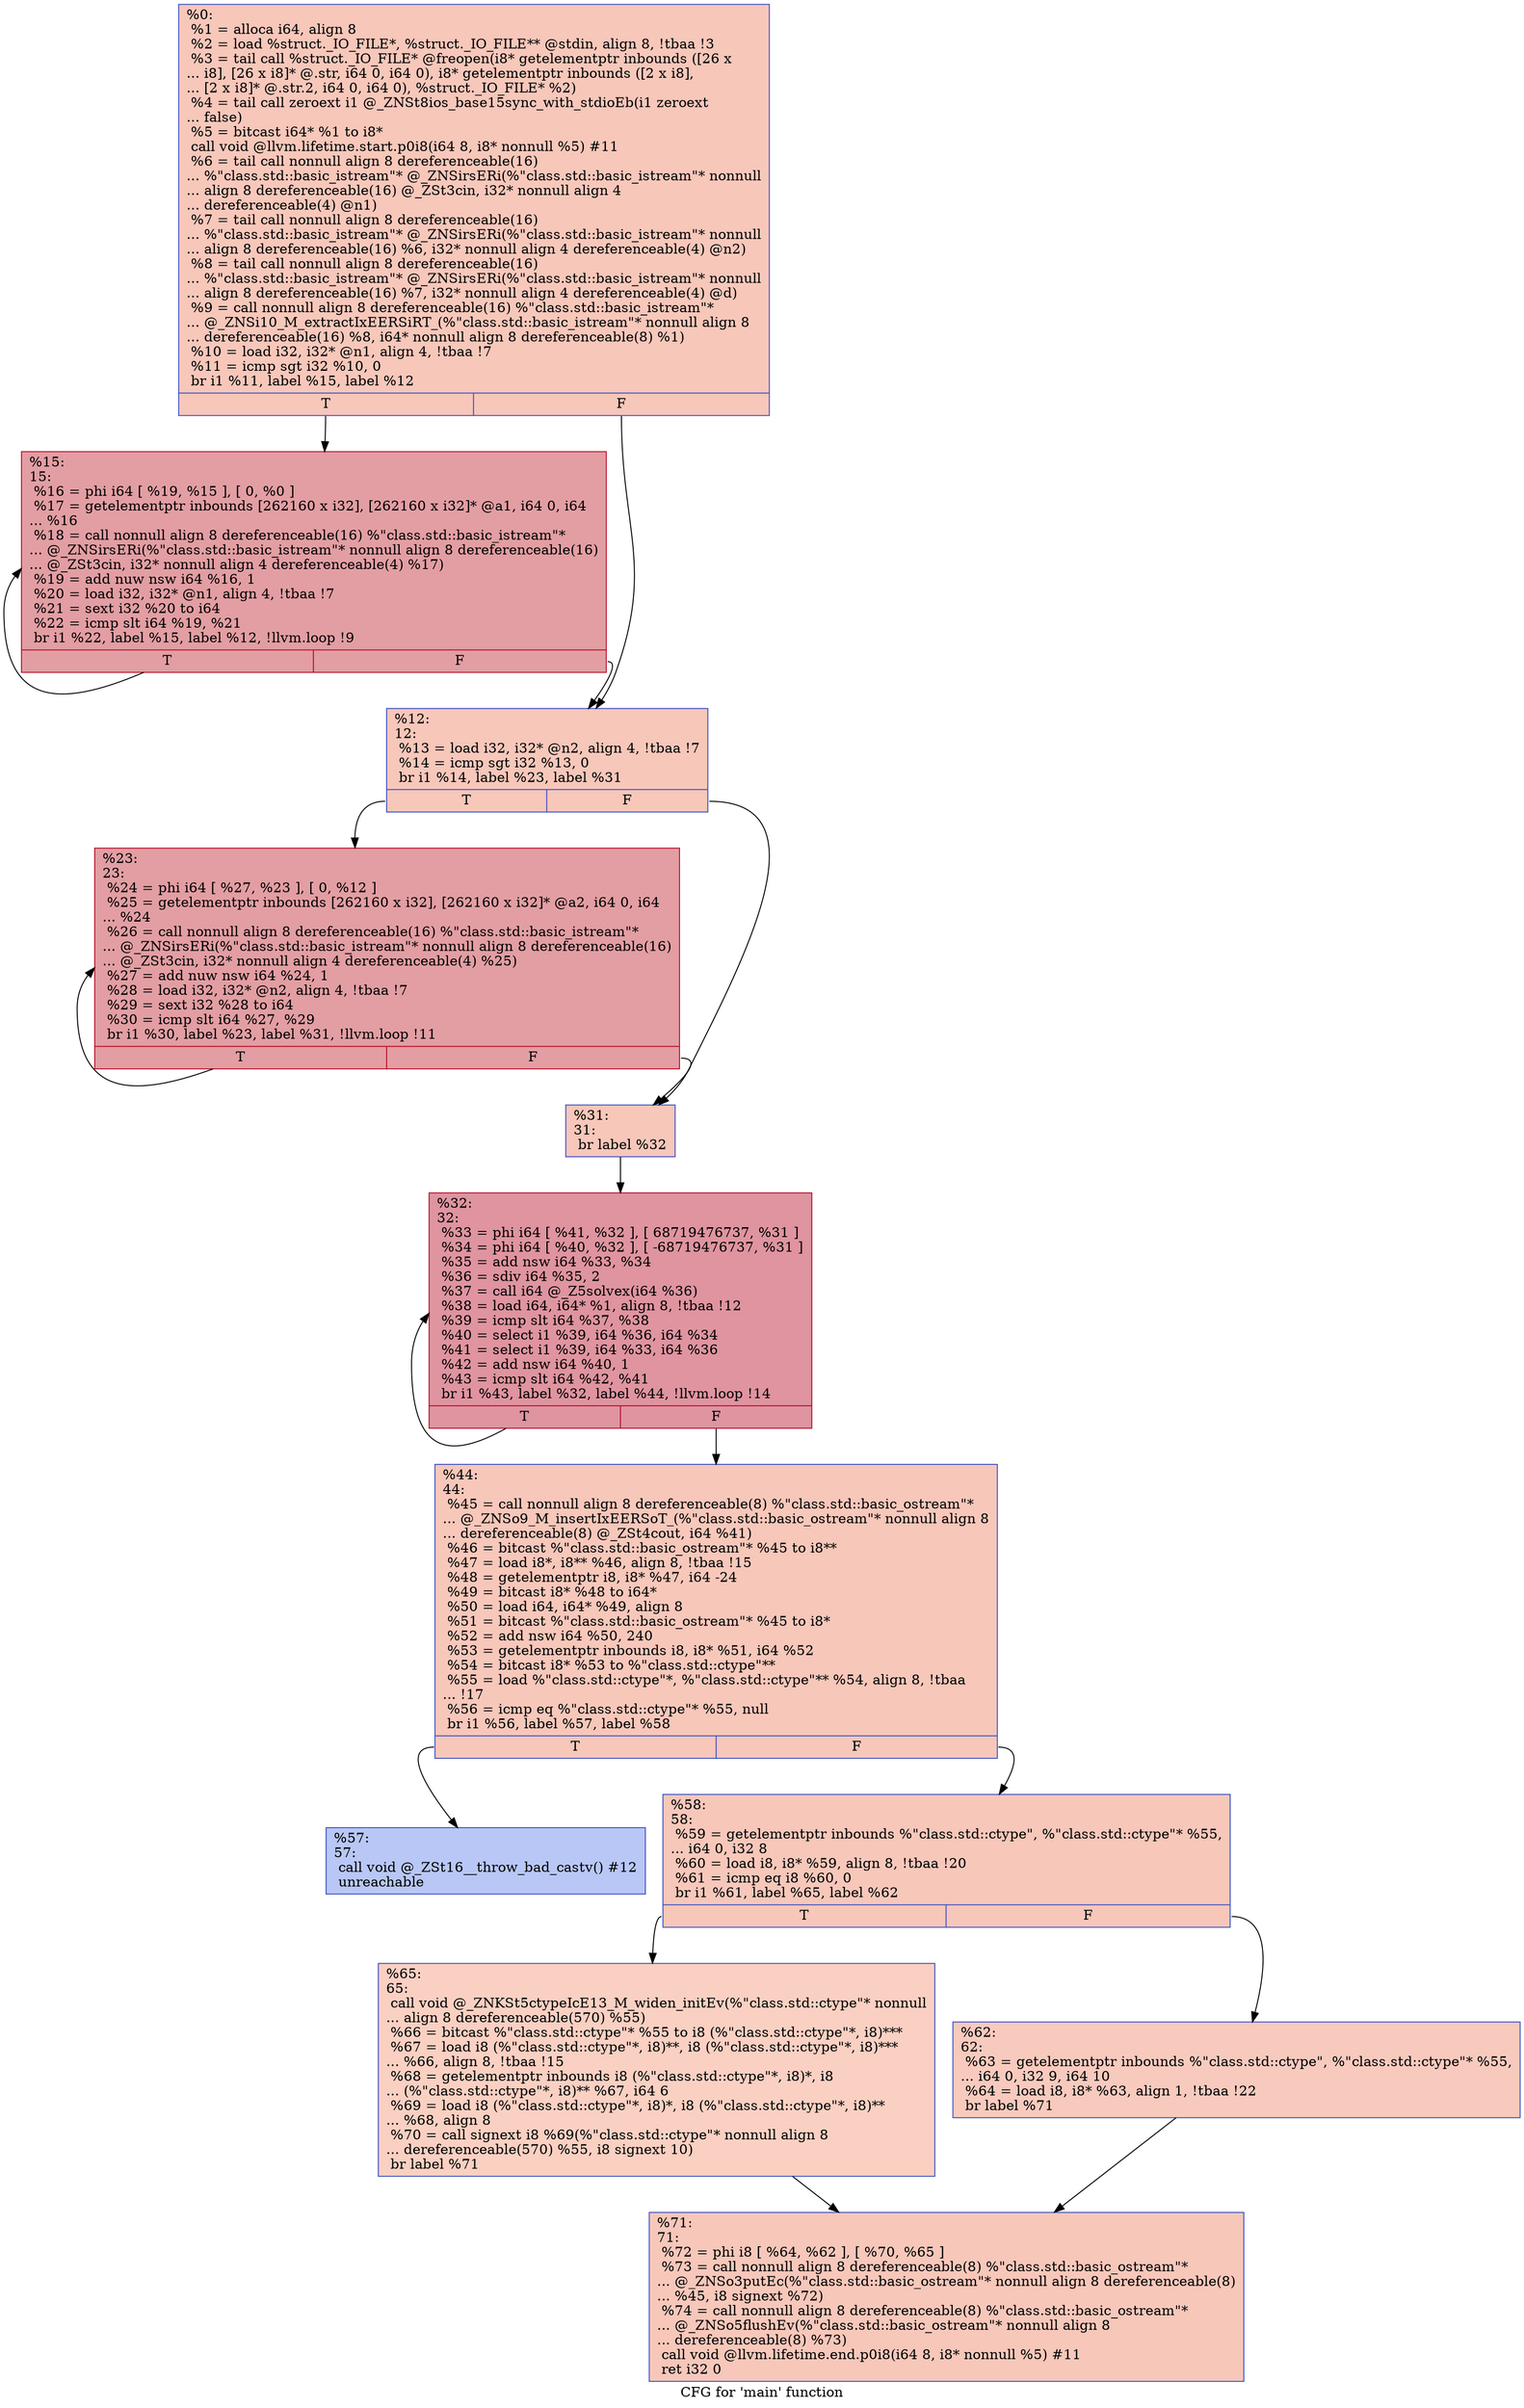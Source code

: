 digraph "CFG for 'main' function" {
	label="CFG for 'main' function";

	Node0x564e4b5ec160 [shape=record,color="#3d50c3ff", style=filled, fillcolor="#ec7f6370",label="{%0:\l  %1 = alloca i64, align 8\l  %2 = load %struct._IO_FILE*, %struct._IO_FILE** @stdin, align 8, !tbaa !3\l  %3 = tail call %struct._IO_FILE* @freopen(i8* getelementptr inbounds ([26 x\l... i8], [26 x i8]* @.str, i64 0, i64 0), i8* getelementptr inbounds ([2 x i8],\l... [2 x i8]* @.str.2, i64 0, i64 0), %struct._IO_FILE* %2)\l  %4 = tail call zeroext i1 @_ZNSt8ios_base15sync_with_stdioEb(i1 zeroext\l... false)\l  %5 = bitcast i64* %1 to i8*\l  call void @llvm.lifetime.start.p0i8(i64 8, i8* nonnull %5) #11\l  %6 = tail call nonnull align 8 dereferenceable(16)\l... %\"class.std::basic_istream\"* @_ZNSirsERi(%\"class.std::basic_istream\"* nonnull\l... align 8 dereferenceable(16) @_ZSt3cin, i32* nonnull align 4\l... dereferenceable(4) @n1)\l  %7 = tail call nonnull align 8 dereferenceable(16)\l... %\"class.std::basic_istream\"* @_ZNSirsERi(%\"class.std::basic_istream\"* nonnull\l... align 8 dereferenceable(16) %6, i32* nonnull align 4 dereferenceable(4) @n2)\l  %8 = tail call nonnull align 8 dereferenceable(16)\l... %\"class.std::basic_istream\"* @_ZNSirsERi(%\"class.std::basic_istream\"* nonnull\l... align 8 dereferenceable(16) %7, i32* nonnull align 4 dereferenceable(4) @d)\l  %9 = call nonnull align 8 dereferenceable(16) %\"class.std::basic_istream\"*\l... @_ZNSi10_M_extractIxEERSiRT_(%\"class.std::basic_istream\"* nonnull align 8\l... dereferenceable(16) %8, i64* nonnull align 8 dereferenceable(8) %1)\l  %10 = load i32, i32* @n1, align 4, !tbaa !7\l  %11 = icmp sgt i32 %10, 0\l  br i1 %11, label %15, label %12\l|{<s0>T|<s1>F}}"];
	Node0x564e4b5ec160:s0 -> Node0x564e4b5f2760;
	Node0x564e4b5ec160:s1 -> Node0x564e4b5f27b0;
	Node0x564e4b5f27b0 [shape=record,color="#3d50c3ff", style=filled, fillcolor="#ec7f6370",label="{%12:\l12:                                               \l  %13 = load i32, i32* @n2, align 4, !tbaa !7\l  %14 = icmp sgt i32 %13, 0\l  br i1 %14, label %23, label %31\l|{<s0>T|<s1>F}}"];
	Node0x564e4b5f27b0:s0 -> Node0x564e4b5f29f0;
	Node0x564e4b5f27b0:s1 -> Node0x564e4b5f2a40;
	Node0x564e4b5f2760 [shape=record,color="#b70d28ff", style=filled, fillcolor="#be242e70",label="{%15:\l15:                                               \l  %16 = phi i64 [ %19, %15 ], [ 0, %0 ]\l  %17 = getelementptr inbounds [262160 x i32], [262160 x i32]* @a1, i64 0, i64\l... %16\l  %18 = call nonnull align 8 dereferenceable(16) %\"class.std::basic_istream\"*\l... @_ZNSirsERi(%\"class.std::basic_istream\"* nonnull align 8 dereferenceable(16)\l... @_ZSt3cin, i32* nonnull align 4 dereferenceable(4) %17)\l  %19 = add nuw nsw i64 %16, 1\l  %20 = load i32, i32* @n1, align 4, !tbaa !7\l  %21 = sext i32 %20 to i64\l  %22 = icmp slt i64 %19, %21\l  br i1 %22, label %15, label %12, !llvm.loop !9\l|{<s0>T|<s1>F}}"];
	Node0x564e4b5f2760:s0 -> Node0x564e4b5f2760;
	Node0x564e4b5f2760:s1 -> Node0x564e4b5f27b0;
	Node0x564e4b5f29f0 [shape=record,color="#b70d28ff", style=filled, fillcolor="#be242e70",label="{%23:\l23:                                               \l  %24 = phi i64 [ %27, %23 ], [ 0, %12 ]\l  %25 = getelementptr inbounds [262160 x i32], [262160 x i32]* @a2, i64 0, i64\l... %24\l  %26 = call nonnull align 8 dereferenceable(16) %\"class.std::basic_istream\"*\l... @_ZNSirsERi(%\"class.std::basic_istream\"* nonnull align 8 dereferenceable(16)\l... @_ZSt3cin, i32* nonnull align 4 dereferenceable(4) %25)\l  %27 = add nuw nsw i64 %24, 1\l  %28 = load i32, i32* @n2, align 4, !tbaa !7\l  %29 = sext i32 %28 to i64\l  %30 = icmp slt i64 %27, %29\l  br i1 %30, label %23, label %31, !llvm.loop !11\l|{<s0>T|<s1>F}}"];
	Node0x564e4b5f29f0:s0 -> Node0x564e4b5f29f0;
	Node0x564e4b5f29f0:s1 -> Node0x564e4b5f2a40;
	Node0x564e4b5f2a40 [shape=record,color="#3d50c3ff", style=filled, fillcolor="#ec7f6370",label="{%31:\l31:                                               \l  br label %32\l}"];
	Node0x564e4b5f2a40 -> Node0x564e4b5f36d0;
	Node0x564e4b5f36d0 [shape=record,color="#b70d28ff", style=filled, fillcolor="#b70d2870",label="{%32:\l32:                                               \l  %33 = phi i64 [ %41, %32 ], [ 68719476737, %31 ]\l  %34 = phi i64 [ %40, %32 ], [ -68719476737, %31 ]\l  %35 = add nsw i64 %33, %34\l  %36 = sdiv i64 %35, 2\l  %37 = call i64 @_Z5solvex(i64 %36)\l  %38 = load i64, i64* %1, align 8, !tbaa !12\l  %39 = icmp slt i64 %37, %38\l  %40 = select i1 %39, i64 %36, i64 %34\l  %41 = select i1 %39, i64 %33, i64 %36\l  %42 = add nsw i64 %40, 1\l  %43 = icmp slt i64 %42, %41\l  br i1 %43, label %32, label %44, !llvm.loop !14\l|{<s0>T|<s1>F}}"];
	Node0x564e4b5f36d0:s0 -> Node0x564e4b5f36d0;
	Node0x564e4b5f36d0:s1 -> Node0x564e4b5f4080;
	Node0x564e4b5f4080 [shape=record,color="#3d50c3ff", style=filled, fillcolor="#ec7f6370",label="{%44:\l44:                                               \l  %45 = call nonnull align 8 dereferenceable(8) %\"class.std::basic_ostream\"*\l... @_ZNSo9_M_insertIxEERSoT_(%\"class.std::basic_ostream\"* nonnull align 8\l... dereferenceable(8) @_ZSt4cout, i64 %41)\l  %46 = bitcast %\"class.std::basic_ostream\"* %45 to i8**\l  %47 = load i8*, i8** %46, align 8, !tbaa !15\l  %48 = getelementptr i8, i8* %47, i64 -24\l  %49 = bitcast i8* %48 to i64*\l  %50 = load i64, i64* %49, align 8\l  %51 = bitcast %\"class.std::basic_ostream\"* %45 to i8*\l  %52 = add nsw i64 %50, 240\l  %53 = getelementptr inbounds i8, i8* %51, i64 %52\l  %54 = bitcast i8* %53 to %\"class.std::ctype\"**\l  %55 = load %\"class.std::ctype\"*, %\"class.std::ctype\"** %54, align 8, !tbaa\l... !17\l  %56 = icmp eq %\"class.std::ctype\"* %55, null\l  br i1 %56, label %57, label %58\l|{<s0>T|<s1>F}}"];
	Node0x564e4b5f4080:s0 -> Node0x564e4b5e2730;
	Node0x564e4b5f4080:s1 -> Node0x564e4b5e27c0;
	Node0x564e4b5e2730 [shape=record,color="#3d50c3ff", style=filled, fillcolor="#5f7fe870",label="{%57:\l57:                                               \l  call void @_ZSt16__throw_bad_castv() #12\l  unreachable\l}"];
	Node0x564e4b5e27c0 [shape=record,color="#3d50c3ff", style=filled, fillcolor="#ec7f6370",label="{%58:\l58:                                               \l  %59 = getelementptr inbounds %\"class.std::ctype\", %\"class.std::ctype\"* %55,\l... i64 0, i32 8\l  %60 = load i8, i8* %59, align 8, !tbaa !20\l  %61 = icmp eq i8 %60, 0\l  br i1 %61, label %65, label %62\l|{<s0>T|<s1>F}}"];
	Node0x564e4b5e27c0:s0 -> Node0x564e4b5f5d30;
	Node0x564e4b5e27c0:s1 -> Node0x564e4b5f5dc0;
	Node0x564e4b5f5dc0 [shape=record,color="#3d50c3ff", style=filled, fillcolor="#ef886b70",label="{%62:\l62:                                               \l  %63 = getelementptr inbounds %\"class.std::ctype\", %\"class.std::ctype\"* %55,\l... i64 0, i32 9, i64 10\l  %64 = load i8, i8* %63, align 1, !tbaa !22\l  br label %71\l}"];
	Node0x564e4b5f5dc0 -> Node0x564e4b5f60b0;
	Node0x564e4b5f5d30 [shape=record,color="#3d50c3ff", style=filled, fillcolor="#f3947570",label="{%65:\l65:                                               \l  call void @_ZNKSt5ctypeIcE13_M_widen_initEv(%\"class.std::ctype\"* nonnull\l... align 8 dereferenceable(570) %55)\l  %66 = bitcast %\"class.std::ctype\"* %55 to i8 (%\"class.std::ctype\"*, i8)***\l  %67 = load i8 (%\"class.std::ctype\"*, i8)**, i8 (%\"class.std::ctype\"*, i8)***\l... %66, align 8, !tbaa !15\l  %68 = getelementptr inbounds i8 (%\"class.std::ctype\"*, i8)*, i8\l... (%\"class.std::ctype\"*, i8)** %67, i64 6\l  %69 = load i8 (%\"class.std::ctype\"*, i8)*, i8 (%\"class.std::ctype\"*, i8)**\l... %68, align 8\l  %70 = call signext i8 %69(%\"class.std::ctype\"* nonnull align 8\l... dereferenceable(570) %55, i8 signext 10)\l  br label %71\l}"];
	Node0x564e4b5f5d30 -> Node0x564e4b5f60b0;
	Node0x564e4b5f60b0 [shape=record,color="#3d50c3ff", style=filled, fillcolor="#ec7f6370",label="{%71:\l71:                                               \l  %72 = phi i8 [ %64, %62 ], [ %70, %65 ]\l  %73 = call nonnull align 8 dereferenceable(8) %\"class.std::basic_ostream\"*\l... @_ZNSo3putEc(%\"class.std::basic_ostream\"* nonnull align 8 dereferenceable(8)\l... %45, i8 signext %72)\l  %74 = call nonnull align 8 dereferenceable(8) %\"class.std::basic_ostream\"*\l... @_ZNSo5flushEv(%\"class.std::basic_ostream\"* nonnull align 8\l... dereferenceable(8) %73)\l  call void @llvm.lifetime.end.p0i8(i64 8, i8* nonnull %5) #11\l  ret i32 0\l}"];
}
